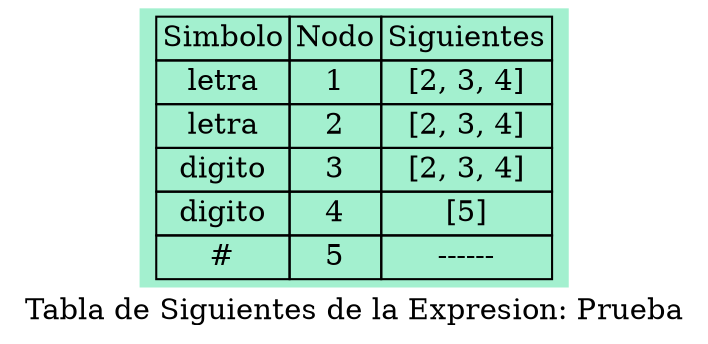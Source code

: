 digraph T_Siguientes{
  node [shape=plaintext]
  mytable [style=filled fillcolor="#A3F0CF" 
    label=<<table border="0" cellborder="1"  cellspacing="0">
    <tr><td>Simbolo</td><td>Nodo</td><td>Siguientes</td></tr><tr><td>letra</td><td>1</td><td>[2, 3, 4]</td></tr>
<tr><td>letra</td><td>2</td><td>[2, 3, 4]</td></tr>
<tr><td>digito</td><td>3</td><td>[2, 3, 4]</td></tr>
<tr><td>digito</td><td>4</td><td>[5]</td></tr>
<tr><td>#</td><td>5</td><td>------</td></tr>
  </table>>];
label="Tabla de Siguientes de la Expresion: Prueba";}
